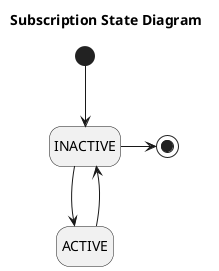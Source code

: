 @startuml "Subscription State Diagram"
title Subscription State Diagram
hide empty description

[*] --> INACTIVE
INACTIVE --> ACTIVE
ACTIVE --> INACTIVE
INACTIVE -right-> [*]
@enduml
